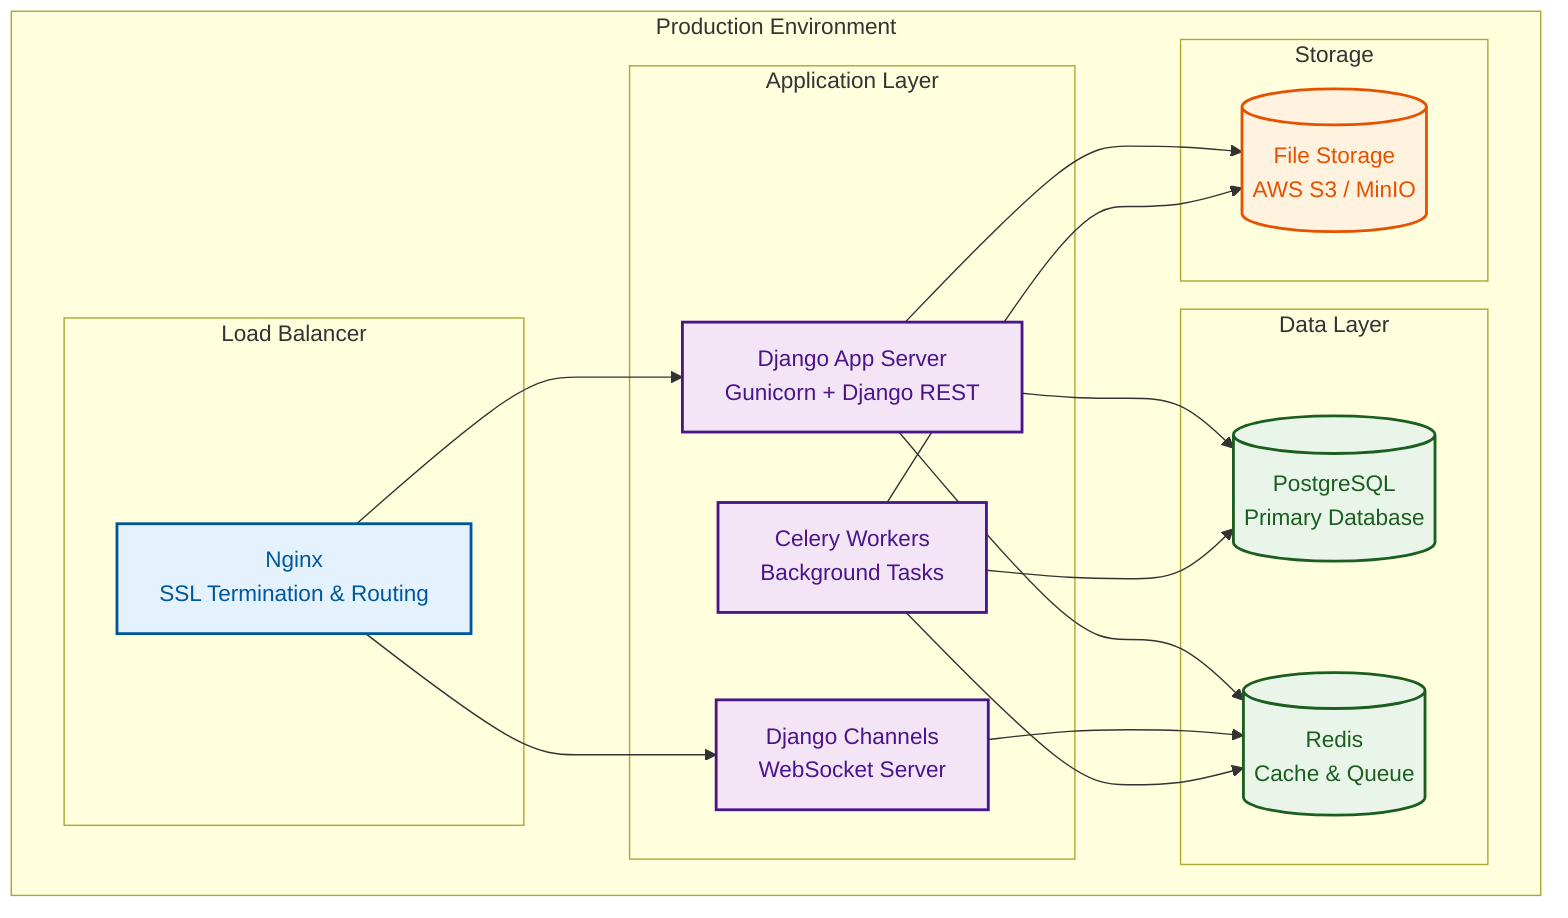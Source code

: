 graph TB
    subgraph "Production Environment"
        subgraph "Load Balancer"
            LB[Nginx<br/>SSL Termination & Routing]
        end

        subgraph "Application Layer"
            AS[Django App Server<br/>Gunicorn + Django REST]
            WS[Django Channels<br/>WebSocket Server]
            CW[Celery Workers<br/>Background Tasks]
        end

        subgraph "Data Layer"
            DB[(PostgreSQL<br/>Primary Database)]
            Redis[(Redis<br/>Cache & Queue)]
        end

        subgraph "Storage"
            S3[(File Storage<br/>AWS S3 / MinIO)]
        end
    end

    %% Traffic Flow
    LB --> AS
    LB --> WS

    %% Application to Data
    AS --> DB
    AS --> Redis
    WS --> Redis
    CW --> Redis
    CW --> DB

    %% File Storage
    AS --> S3
    CW --> S3

    %% Styling with proper contrast
    classDef loadbalancer fill:#e3f2fd,stroke:#01579b,stroke-width:2px,color:#01579b
    classDef application fill:#f3e5f5,stroke:#4a148c,stroke-width:2px,color:#4a148c
    classDef data fill:#e8f5e8,stroke:#1b5e20,stroke-width:2px,color:#1b5e20
    classDef storage fill:#fff3e0,stroke:#e65100,stroke-width:2px,color:#e65100

    class LB loadbalancer
    class AS,WS,CW application
    class DB,Redis data
    class S3 storage